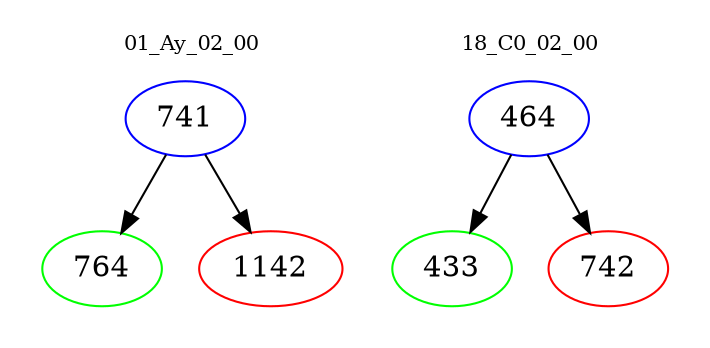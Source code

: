 digraph{
subgraph cluster_0 {
color = white
label = "01_Ay_02_00";
fontsize=10;
T0_741 [label="741", color="blue"]
T0_741 -> T0_764 [color="black"]
T0_764 [label="764", color="green"]
T0_741 -> T0_1142 [color="black"]
T0_1142 [label="1142", color="red"]
}
subgraph cluster_1 {
color = white
label = "18_C0_02_00";
fontsize=10;
T1_464 [label="464", color="blue"]
T1_464 -> T1_433 [color="black"]
T1_433 [label="433", color="green"]
T1_464 -> T1_742 [color="black"]
T1_742 [label="742", color="red"]
}
}
